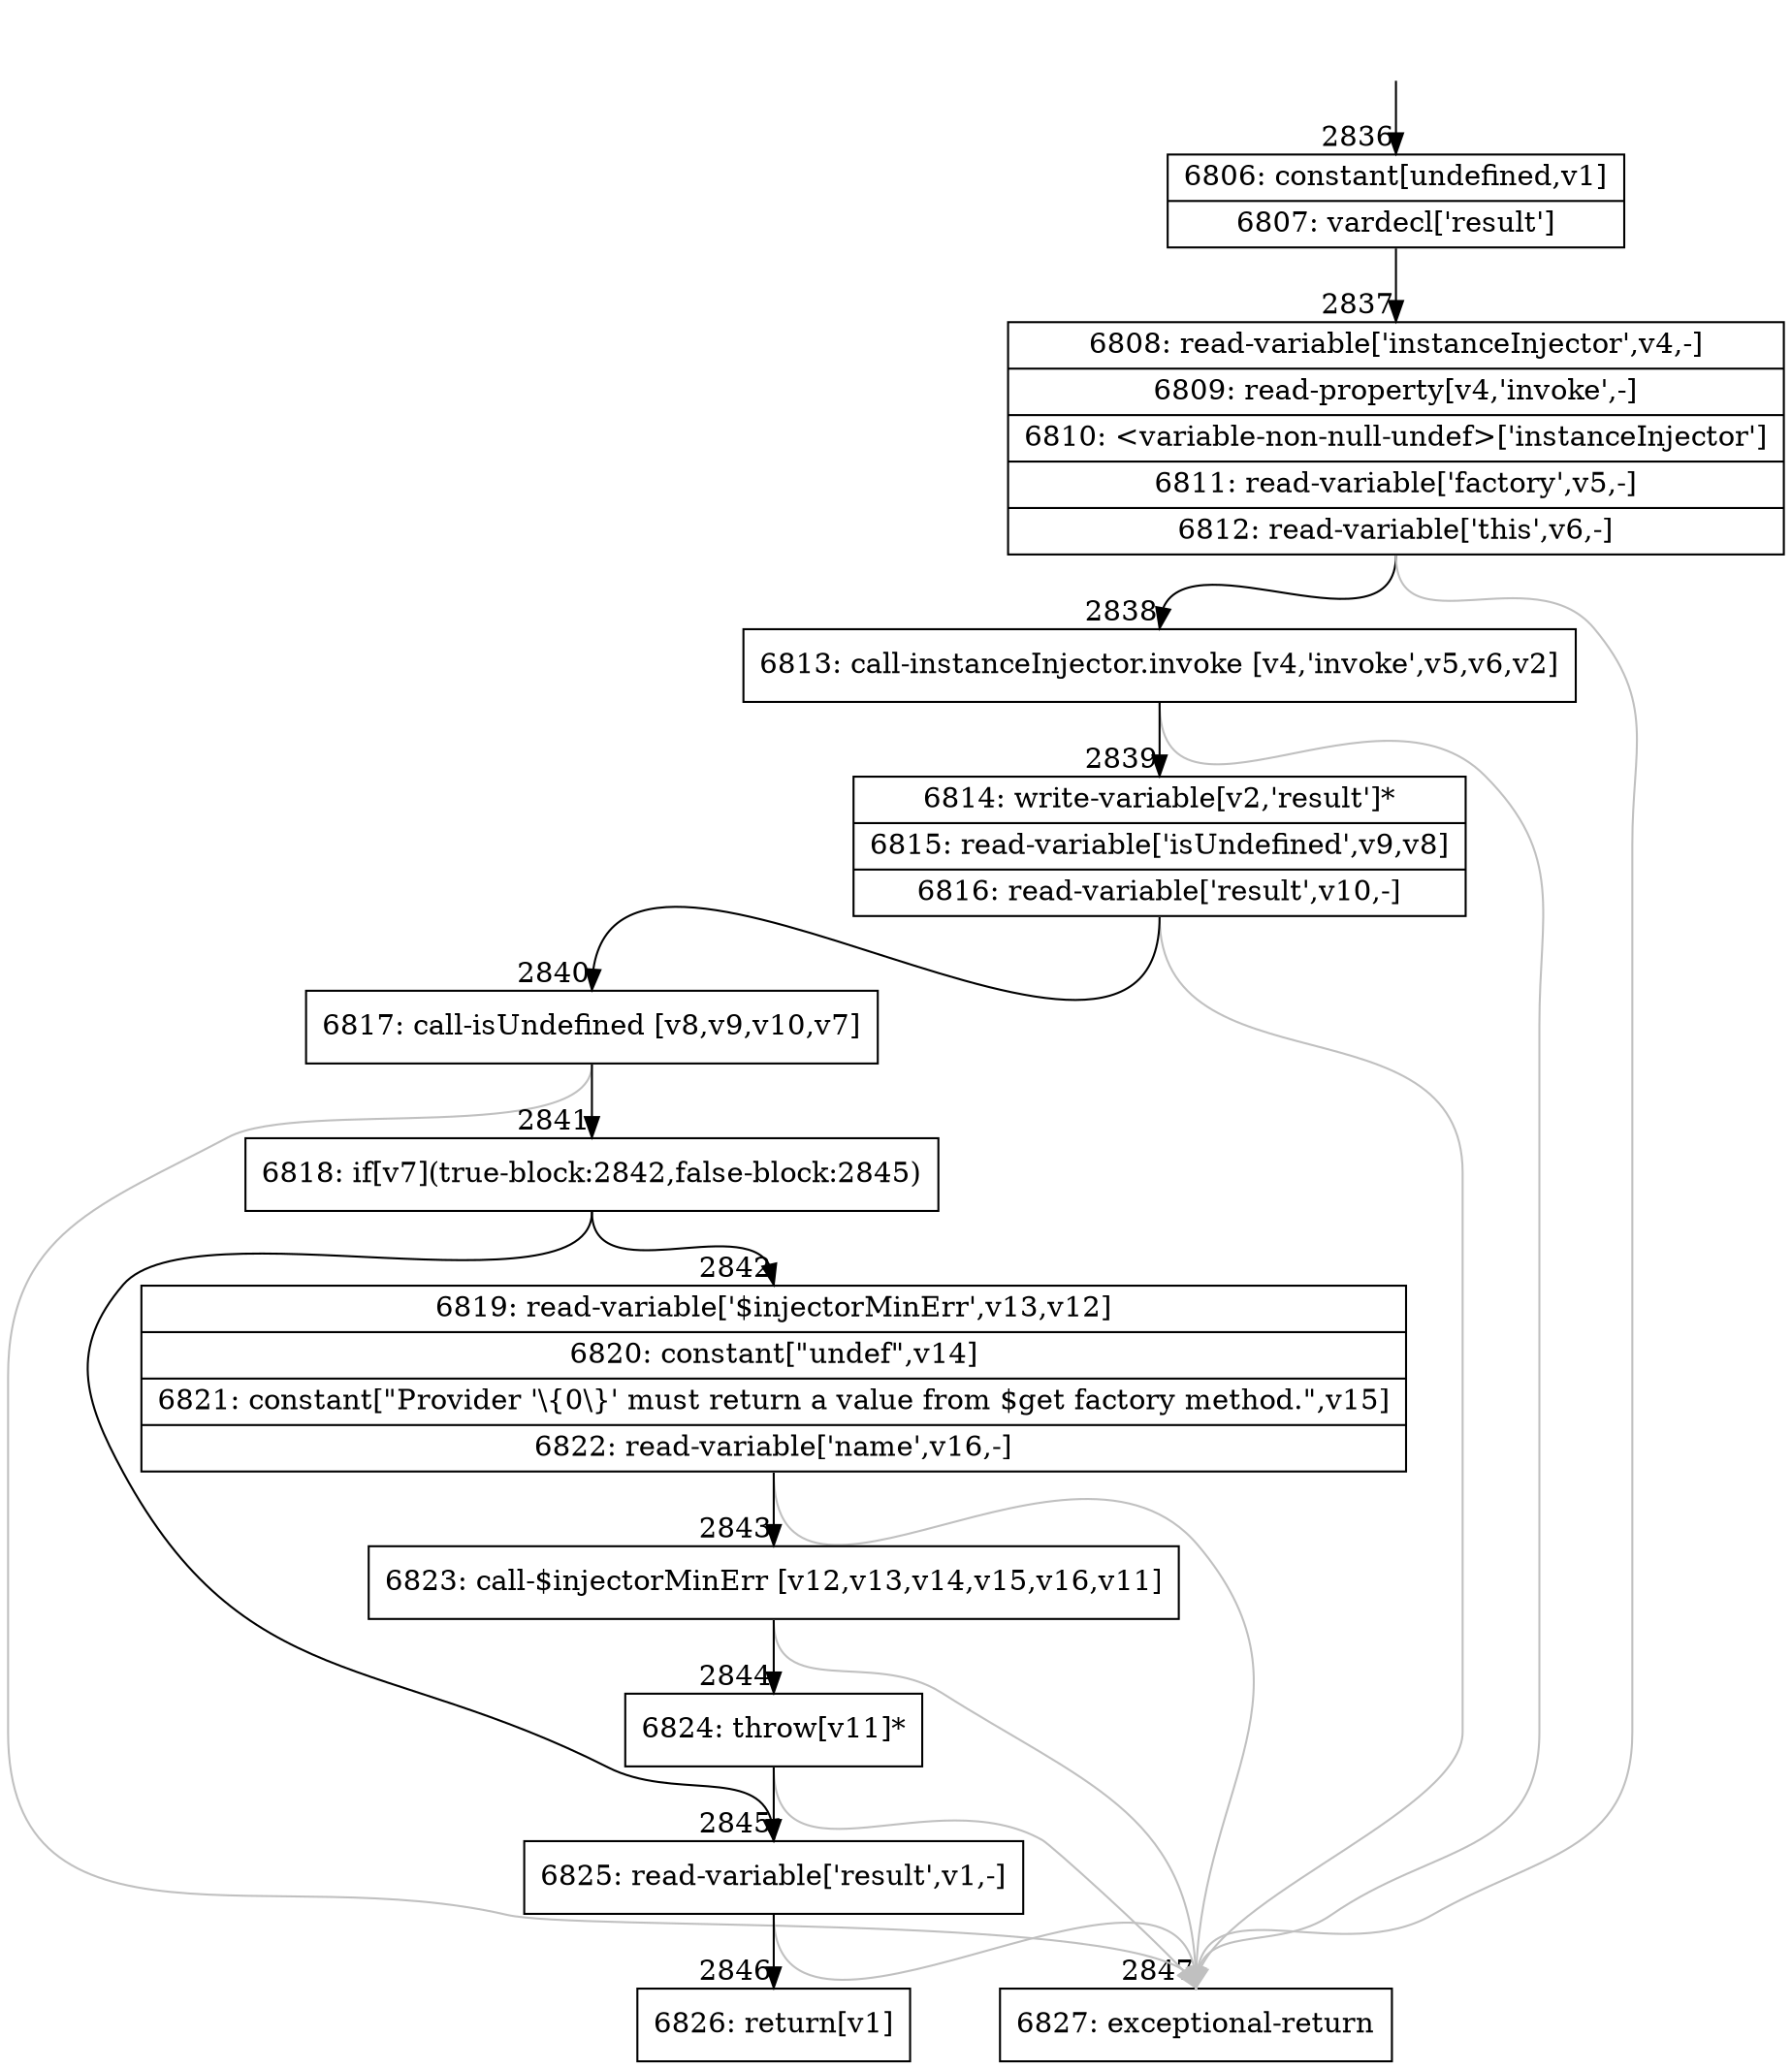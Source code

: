 digraph {
rankdir="TD"
BB_entry232[shape=none,label=""];
BB_entry232 -> BB2836 [tailport=s, headport=n, headlabel="    2836"]
BB2836 [shape=record label="{6806: constant[undefined,v1]|6807: vardecl['result']}" ] 
BB2836 -> BB2837 [tailport=s, headport=n, headlabel="      2837"]
BB2837 [shape=record label="{6808: read-variable['instanceInjector',v4,-]|6809: read-property[v4,'invoke',-]|6810: \<variable-non-null-undef\>['instanceInjector']|6811: read-variable['factory',v5,-]|6812: read-variable['this',v6,-]}" ] 
BB2837 -> BB2838 [tailport=s, headport=n, headlabel="      2838"]
BB2837 -> BB2847 [tailport=s, headport=n, color=gray, headlabel="      2847"]
BB2838 [shape=record label="{6813: call-instanceInjector.invoke [v4,'invoke',v5,v6,v2]}" ] 
BB2838 -> BB2839 [tailport=s, headport=n, headlabel="      2839"]
BB2838 -> BB2847 [tailport=s, headport=n, color=gray]
BB2839 [shape=record label="{6814: write-variable[v2,'result']*|6815: read-variable['isUndefined',v9,v8]|6816: read-variable['result',v10,-]}" ] 
BB2839 -> BB2840 [tailport=s, headport=n, headlabel="      2840"]
BB2839 -> BB2847 [tailport=s, headport=n, color=gray]
BB2840 [shape=record label="{6817: call-isUndefined [v8,v9,v10,v7]}" ] 
BB2840 -> BB2841 [tailport=s, headport=n, headlabel="      2841"]
BB2840 -> BB2847 [tailport=s, headport=n, color=gray]
BB2841 [shape=record label="{6818: if[v7](true-block:2842,false-block:2845)}" ] 
BB2841 -> BB2842 [tailport=s, headport=n, headlabel="      2842"]
BB2841 -> BB2845 [tailport=s, headport=n, headlabel="      2845"]
BB2842 [shape=record label="{6819: read-variable['$injectorMinErr',v13,v12]|6820: constant[\"undef\",v14]|6821: constant[\"Provider '\\\{0\\\}' must return a value from $get factory method.\",v15]|6822: read-variable['name',v16,-]}" ] 
BB2842 -> BB2843 [tailport=s, headport=n, headlabel="      2843"]
BB2842 -> BB2847 [tailport=s, headport=n, color=gray]
BB2843 [shape=record label="{6823: call-$injectorMinErr [v12,v13,v14,v15,v16,v11]}" ] 
BB2843 -> BB2844 [tailport=s, headport=n, headlabel="      2844"]
BB2843 -> BB2847 [tailport=s, headport=n, color=gray]
BB2844 [shape=record label="{6824: throw[v11]*}" ] 
BB2844 -> BB2845 [tailport=s, headport=n]
BB2844 -> BB2847 [tailport=s, headport=n, color=gray]
BB2845 [shape=record label="{6825: read-variable['result',v1,-]}" ] 
BB2845 -> BB2846 [tailport=s, headport=n, headlabel="      2846"]
BB2845 -> BB2847 [tailport=s, headport=n, color=gray]
BB2846 [shape=record label="{6826: return[v1]}" ] 
BB2847 [shape=record label="{6827: exceptional-return}" ] 
//#$~ 4309
}
